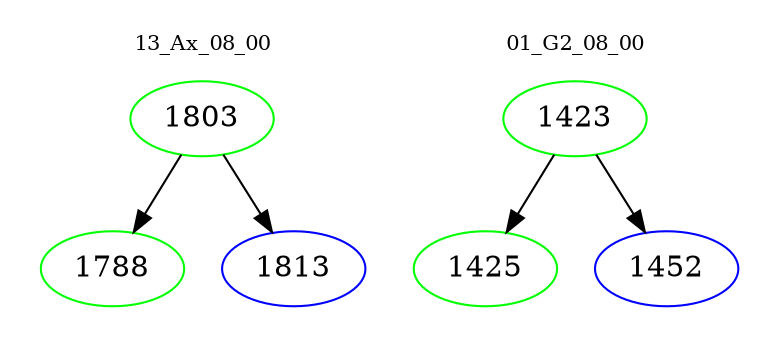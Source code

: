 digraph{
subgraph cluster_0 {
color = white
label = "13_Ax_08_00";
fontsize=10;
T0_1803 [label="1803", color="green"]
T0_1803 -> T0_1788 [color="black"]
T0_1788 [label="1788", color="green"]
T0_1803 -> T0_1813 [color="black"]
T0_1813 [label="1813", color="blue"]
}
subgraph cluster_1 {
color = white
label = "01_G2_08_00";
fontsize=10;
T1_1423 [label="1423", color="green"]
T1_1423 -> T1_1425 [color="black"]
T1_1425 [label="1425", color="green"]
T1_1423 -> T1_1452 [color="black"]
T1_1452 [label="1452", color="blue"]
}
}
